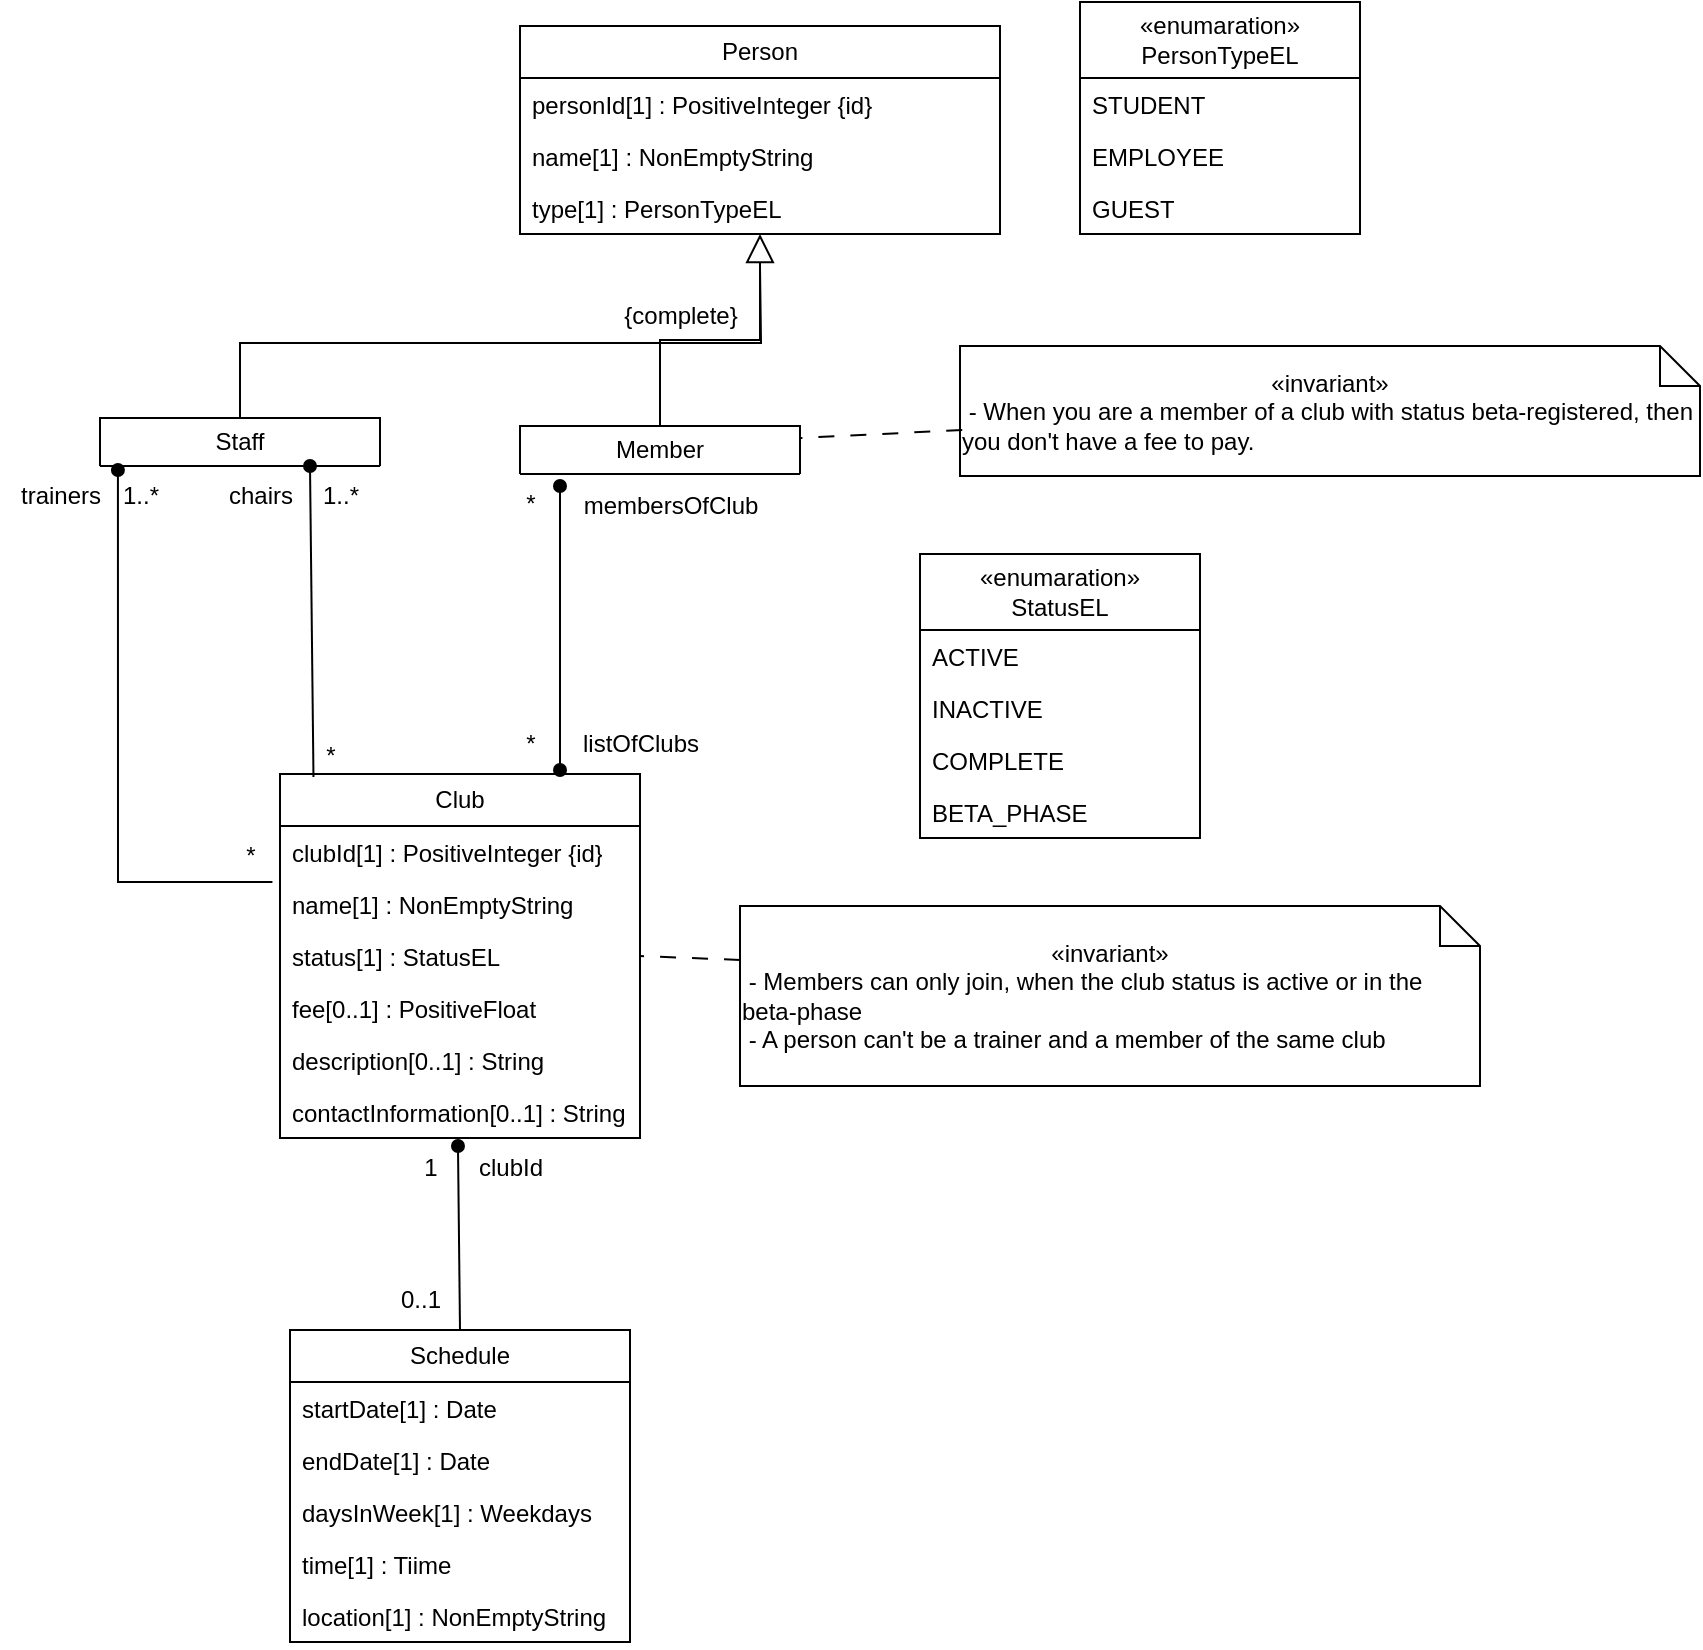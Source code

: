 <mxfile version="21.3.8" type="device">
  <diagram name="Seite-1" id="PuUvwu1YvjgNKgVuXKM4">
    <mxGraphModel dx="2261" dy="1933" grid="1" gridSize="10" guides="1" tooltips="1" connect="1" arrows="1" fold="1" page="1" pageScale="1" pageWidth="827" pageHeight="1169" math="0" shadow="0">
      <root>
        <mxCell id="0" />
        <mxCell id="1" parent="0" />
        <mxCell id="EMkJ6KNOxDelHF8I2zOZ-5" value="" style="edgeStyle=orthogonalEdgeStyle;rounded=0;orthogonalLoop=1;jettySize=auto;html=1;endArrow=block;endFill=0;endSize=12;exitX=0.5;exitY=0;exitDx=0;exitDy=0;" parent="1" source="9dghq6FsNL-RzNGUjoit-1" target="EMkJ6KNOxDelHF8I2zOZ-1" edge="1">
          <mxGeometry relative="1" as="geometry" />
        </mxCell>
        <mxCell id="9dghq6FsNL-RzNGUjoit-1" value="Member" style="swimlane;fontStyle=0;childLayout=stackLayout;horizontal=1;startSize=26;fillColor=none;horizontalStack=0;resizeParent=1;resizeParentMax=0;resizeLast=0;collapsible=1;marginBottom=0;whiteSpace=wrap;html=1;" parent="1" vertex="1">
          <mxGeometry x="100" y="50" width="140" height="24" as="geometry" />
        </mxCell>
        <mxCell id="9dghq6FsNL-RzNGUjoit-5" value="Club" style="swimlane;fontStyle=0;childLayout=stackLayout;horizontal=1;startSize=26;fillColor=none;horizontalStack=0;resizeParent=1;resizeParentMax=0;resizeLast=0;collapsible=1;marginBottom=0;whiteSpace=wrap;html=1;" parent="1" vertex="1">
          <mxGeometry x="-20" y="224" width="180" height="182" as="geometry" />
        </mxCell>
        <mxCell id="9dghq6FsNL-RzNGUjoit-6" value="clubId[1] : PositiveInteger {id}" style="text;strokeColor=none;fillColor=none;align=left;verticalAlign=top;spacingLeft=4;spacingRight=4;overflow=hidden;rotatable=0;points=[[0,0.5],[1,0.5]];portConstraint=eastwest;whiteSpace=wrap;html=1;" parent="9dghq6FsNL-RzNGUjoit-5" vertex="1">
          <mxGeometry y="26" width="180" height="26" as="geometry" />
        </mxCell>
        <mxCell id="9dghq6FsNL-RzNGUjoit-7" value="name[1] : NonEmptyString" style="text;strokeColor=none;fillColor=none;align=left;verticalAlign=top;spacingLeft=4;spacingRight=4;overflow=hidden;rotatable=0;points=[[0,0.5],[1,0.5]];portConstraint=eastwest;whiteSpace=wrap;html=1;" parent="9dghq6FsNL-RzNGUjoit-5" vertex="1">
          <mxGeometry y="52" width="180" height="26" as="geometry" />
        </mxCell>
        <mxCell id="9dghq6FsNL-RzNGUjoit-8" value="status[1] : StatusEL" style="text;strokeColor=none;fillColor=none;align=left;verticalAlign=top;spacingLeft=4;spacingRight=4;overflow=hidden;rotatable=0;points=[[0,0.5],[1,0.5]];portConstraint=eastwest;whiteSpace=wrap;html=1;" parent="9dghq6FsNL-RzNGUjoit-5" vertex="1">
          <mxGeometry y="78" width="180" height="26" as="geometry" />
        </mxCell>
        <mxCell id="9dghq6FsNL-RzNGUjoit-19" value="fee[0..1] : PositiveFloat" style="text;strokeColor=none;fillColor=none;align=left;verticalAlign=top;spacingLeft=4;spacingRight=4;overflow=hidden;rotatable=0;points=[[0,0.5],[1,0.5]];portConstraint=eastwest;whiteSpace=wrap;html=1;" parent="9dghq6FsNL-RzNGUjoit-5" vertex="1">
          <mxGeometry y="104" width="180" height="26" as="geometry" />
        </mxCell>
        <mxCell id="PX0jKkkUrreEK9_YHUqZ-5" value="description[0..1] : String" style="text;strokeColor=none;fillColor=none;align=left;verticalAlign=top;spacingLeft=4;spacingRight=4;overflow=hidden;rotatable=0;points=[[0,0.5],[1,0.5]];portConstraint=eastwest;whiteSpace=wrap;html=1;" vertex="1" parent="9dghq6FsNL-RzNGUjoit-5">
          <mxGeometry y="130" width="180" height="26" as="geometry" />
        </mxCell>
        <mxCell id="PX0jKkkUrreEK9_YHUqZ-7" value="contactInformation[0..1] : String" style="text;strokeColor=none;fillColor=none;align=left;verticalAlign=top;spacingLeft=4;spacingRight=4;overflow=hidden;rotatable=0;points=[[0,0.5],[1,0.5]];portConstraint=eastwest;whiteSpace=wrap;html=1;" vertex="1" parent="9dghq6FsNL-RzNGUjoit-5">
          <mxGeometry y="156" width="180" height="26" as="geometry" />
        </mxCell>
        <mxCell id="9dghq6FsNL-RzNGUjoit-9" value="Schedule" style="swimlane;fontStyle=0;childLayout=stackLayout;horizontal=1;startSize=26;fillColor=none;horizontalStack=0;resizeParent=1;resizeParentMax=0;resizeLast=0;collapsible=1;marginBottom=0;whiteSpace=wrap;html=1;" parent="1" vertex="1">
          <mxGeometry x="-15" y="502" width="170" height="156" as="geometry" />
        </mxCell>
        <mxCell id="PX0jKkkUrreEK9_YHUqZ-8" value="startDate[1] : Date" style="text;strokeColor=none;fillColor=none;align=left;verticalAlign=top;spacingLeft=4;spacingRight=4;overflow=hidden;rotatable=0;points=[[0,0.5],[1,0.5]];portConstraint=eastwest;whiteSpace=wrap;html=1;" vertex="1" parent="9dghq6FsNL-RzNGUjoit-9">
          <mxGeometry y="26" width="170" height="26" as="geometry" />
        </mxCell>
        <mxCell id="PX0jKkkUrreEK9_YHUqZ-9" value="endDate[1] : Date" style="text;strokeColor=none;fillColor=none;align=left;verticalAlign=top;spacingLeft=4;spacingRight=4;overflow=hidden;rotatable=0;points=[[0,0.5],[1,0.5]];portConstraint=eastwest;whiteSpace=wrap;html=1;" vertex="1" parent="9dghq6FsNL-RzNGUjoit-9">
          <mxGeometry y="52" width="170" height="26" as="geometry" />
        </mxCell>
        <mxCell id="9dghq6FsNL-RzNGUjoit-11" value="daysInWeek[1] :&amp;nbsp;Weekdays" style="text;strokeColor=none;fillColor=none;align=left;verticalAlign=top;spacingLeft=4;spacingRight=4;overflow=hidden;rotatable=0;points=[[0,0.5],[1,0.5]];portConstraint=eastwest;whiteSpace=wrap;html=1;" parent="9dghq6FsNL-RzNGUjoit-9" vertex="1">
          <mxGeometry y="78" width="170" height="26" as="geometry" />
        </mxCell>
        <mxCell id="9dghq6FsNL-RzNGUjoit-12" value="time[1] : Tiime" style="text;strokeColor=none;fillColor=none;align=left;verticalAlign=top;spacingLeft=4;spacingRight=4;overflow=hidden;rotatable=0;points=[[0,0.5],[1,0.5]];portConstraint=eastwest;whiteSpace=wrap;html=1;" parent="9dghq6FsNL-RzNGUjoit-9" vertex="1">
          <mxGeometry y="104" width="170" height="26" as="geometry" />
        </mxCell>
        <mxCell id="9dghq6FsNL-RzNGUjoit-33" value="location[1] : NonEmptyString" style="text;strokeColor=none;fillColor=none;align=left;verticalAlign=top;spacingLeft=4;spacingRight=4;overflow=hidden;rotatable=0;points=[[0,0.5],[1,0.5]];portConstraint=eastwest;whiteSpace=wrap;html=1;" parent="9dghq6FsNL-RzNGUjoit-9" vertex="1">
          <mxGeometry y="130" width="170" height="26" as="geometry" />
        </mxCell>
        <mxCell id="9dghq6FsNL-RzNGUjoit-17" value="" style="endArrow=none;html=1;rounded=0;endFill=0;startArrow=oval;startFill=1;exitX=0.75;exitY=1;exitDx=0;exitDy=0;entryX=0.093;entryY=0.008;entryDx=0;entryDy=0;entryPerimeter=0;" parent="1" source="EMkJ6KNOxDelHF8I2zOZ-6" target="9dghq6FsNL-RzNGUjoit-5" edge="1">
          <mxGeometry relative="1" as="geometry">
            <mxPoint x="-11" y="74" as="sourcePoint" />
            <mxPoint x="-30" y="200" as="targetPoint" />
          </mxGeometry>
        </mxCell>
        <mxCell id="9dghq6FsNL-RzNGUjoit-18" value="listOfClubs" style="text;html=1;align=center;verticalAlign=middle;resizable=0;points=[];autosize=1;strokeColor=none;fillColor=none;" parent="1" vertex="1">
          <mxGeometry x="120" y="194" width="80" height="30" as="geometry" />
        </mxCell>
        <mxCell id="9dghq6FsNL-RzNGUjoit-21" value="*" style="text;html=1;align=center;verticalAlign=middle;resizable=0;points=[];autosize=1;strokeColor=none;fillColor=none;" parent="1" vertex="1">
          <mxGeometry x="90" y="74" width="30" height="30" as="geometry" />
        </mxCell>
        <mxCell id="9dghq6FsNL-RzNGUjoit-22" value="*" style="text;html=1;align=center;verticalAlign=middle;resizable=0;points=[];autosize=1;strokeColor=none;fillColor=none;" parent="1" vertex="1">
          <mxGeometry x="90" y="194" width="30" height="30" as="geometry" />
        </mxCell>
        <mxCell id="9dghq6FsNL-RzNGUjoit-23" value="" style="endArrow=oval;html=1;rounded=0;entryX=1;entryY=0;entryDx=0;entryDy=0;startArrow=oval;startFill=1;endFill=1;" parent="1" edge="1">
          <mxGeometry relative="1" as="geometry">
            <mxPoint x="120" y="80" as="sourcePoint" />
            <mxPoint x="120" y="222" as="targetPoint" />
          </mxGeometry>
        </mxCell>
        <mxCell id="9dghq6FsNL-RzNGUjoit-24" value="trainers" style="text;html=1;align=center;verticalAlign=middle;resizable=0;points=[];autosize=1;strokeColor=none;fillColor=none;" parent="1" vertex="1">
          <mxGeometry x="-160" y="70" width="60" height="30" as="geometry" />
        </mxCell>
        <mxCell id="9dghq6FsNL-RzNGUjoit-25" value="1..*" style="text;html=1;align=center;verticalAlign=middle;resizable=0;points=[];autosize=1;strokeColor=none;fillColor=none;" parent="1" vertex="1">
          <mxGeometry x="-10" y="70" width="40" height="30" as="geometry" />
        </mxCell>
        <mxCell id="9dghq6FsNL-RzNGUjoit-26" value="*" style="text;html=1;align=center;verticalAlign=middle;resizable=0;points=[];autosize=1;strokeColor=none;fillColor=none;" parent="1" vertex="1">
          <mxGeometry x="-10" y="200" width="30" height="30" as="geometry" />
        </mxCell>
        <mxCell id="9dghq6FsNL-RzNGUjoit-27" value="membersOfClub" style="text;html=1;align=center;verticalAlign=middle;resizable=0;points=[];autosize=1;strokeColor=none;fillColor=none;" parent="1" vertex="1">
          <mxGeometry x="120" y="75" width="110" height="30" as="geometry" />
        </mxCell>
        <mxCell id="9dghq6FsNL-RzNGUjoit-29" style="rounded=0;orthogonalLoop=1;jettySize=auto;html=1;exitX=0.5;exitY=0;exitDx=0;exitDy=0;endArrow=oval;endFill=1;entryX=0.347;entryY=1.154;entryDx=0;entryDy=0;entryPerimeter=0;" parent="1" source="9dghq6FsNL-RzNGUjoit-9" edge="1">
          <mxGeometry relative="1" as="geometry">
            <mxPoint x="68.99" y="410.004" as="targetPoint" />
          </mxGeometry>
        </mxCell>
        <mxCell id="9dghq6FsNL-RzNGUjoit-30" value="0..1" style="text;html=1;align=center;verticalAlign=middle;resizable=0;points=[];autosize=1;strokeColor=none;fillColor=none;" parent="1" vertex="1">
          <mxGeometry x="30" y="472" width="40" height="30" as="geometry" />
        </mxCell>
        <mxCell id="9dghq6FsNL-RzNGUjoit-31" value="1" style="text;html=1;align=center;verticalAlign=middle;resizable=0;points=[];autosize=1;strokeColor=none;fillColor=none;" parent="1" vertex="1">
          <mxGeometry x="40" y="406" width="30" height="30" as="geometry" />
        </mxCell>
        <mxCell id="9dghq6FsNL-RzNGUjoit-32" value="clubId" style="text;html=1;align=center;verticalAlign=middle;resizable=0;points=[];autosize=1;strokeColor=none;fillColor=none;" parent="1" vertex="1">
          <mxGeometry x="65" y="406" width="60" height="30" as="geometry" />
        </mxCell>
        <mxCell id="e8esufQxgk4ulArJOHBm-1" value="&lt;div style=&quot;&quot;&gt;&lt;div&gt;«invariant»&lt;/div&gt;&lt;div style=&quot;text-align: left;&quot;&gt;&lt;span style=&quot;background-color: initial;&quot;&gt;&amp;nbsp;- Members can only join, when the club status is active or in the beta-phase&lt;/span&gt;&lt;/div&gt;&lt;div style=&quot;text-align: left;&quot;&gt;&amp;nbsp;- A person can&#39;t be a trainer and a member of the same club&lt;/div&gt;&lt;/div&gt;" style="shape=note;size=20;whiteSpace=wrap;html=1;" parent="1" vertex="1">
          <mxGeometry x="210" y="290" width="370" height="90" as="geometry" />
        </mxCell>
        <mxCell id="e8esufQxgk4ulArJOHBm-3" style="rounded=0;orthogonalLoop=1;jettySize=auto;html=1;exitX=0;exitY=0.3;exitDx=0;exitDy=0;endArrow=none;endFill=0;exitPerimeter=0;entryX=1;entryY=0.5;entryDx=0;entryDy=0;dashed=1;dashPattern=8 8;" parent="1" source="e8esufQxgk4ulArJOHBm-1" target="9dghq6FsNL-RzNGUjoit-8" edge="1">
          <mxGeometry relative="1" as="geometry">
            <mxPoint x="480" y="335" as="sourcePoint" />
            <mxPoint x="650" y="260" as="targetPoint" />
          </mxGeometry>
        </mxCell>
        <mxCell id="e8esufQxgk4ulArJOHBm-4" value="&lt;div style=&quot;&quot;&gt;&lt;div&gt;«invariant»&lt;/div&gt;&lt;div style=&quot;text-align: left;&quot;&gt;&lt;span style=&quot;background-color: initial;&quot;&gt;&amp;nbsp;-&amp;nbsp;&lt;/span&gt;&lt;span style=&quot;background-color: initial;&quot;&gt;When you are a member of a club with status beta-registered, then you don&#39;t have a fee to pay.&lt;/span&gt;&lt;/div&gt;&lt;/div&gt;" style="shape=note;size=20;whiteSpace=wrap;html=1;" parent="1" vertex="1">
          <mxGeometry x="320" y="10" width="370" height="65" as="geometry" />
        </mxCell>
        <mxCell id="e8esufQxgk4ulArJOHBm-5" style="rounded=0;orthogonalLoop=1;jettySize=auto;html=1;exitX=0.003;exitY=0.646;exitDx=0;exitDy=0;endArrow=none;endFill=0;exitPerimeter=0;entryX=1;entryY=0.25;entryDx=0;entryDy=0;dashed=1;dashPattern=8 8;" parent="1" source="e8esufQxgk4ulArJOHBm-4" target="9dghq6FsNL-RzNGUjoit-1" edge="1">
          <mxGeometry relative="1" as="geometry">
            <mxPoint x="18" y="468" as="sourcePoint" />
            <mxPoint x="164.96" y="100.002" as="targetPoint" />
          </mxGeometry>
        </mxCell>
        <mxCell id="e8esufQxgk4ulArJOHBm-8" value="" style="endArrow=none;html=1;entryX=-0.021;entryY=0.077;entryDx=0;entryDy=0;startArrow=oval;startFill=1;entryPerimeter=0;jumpStyle=none;rounded=0;edgeStyle=orthogonalEdgeStyle;exitX=0.064;exitY=1.083;exitDx=0;exitDy=0;exitPerimeter=0;" parent="1" source="EMkJ6KNOxDelHF8I2zOZ-6" target="9dghq6FsNL-RzNGUjoit-7" edge="1">
          <mxGeometry relative="1" as="geometry">
            <mxPoint x="-100" y="100" as="sourcePoint" />
            <mxPoint x="490" y="260" as="targetPoint" />
          </mxGeometry>
        </mxCell>
        <mxCell id="e8esufQxgk4ulArJOHBm-9" value="chairs" style="text;html=1;align=center;verticalAlign=middle;resizable=0;points=[];autosize=1;strokeColor=none;fillColor=none;" parent="1" vertex="1">
          <mxGeometry x="-60" y="70" width="60" height="30" as="geometry" />
        </mxCell>
        <mxCell id="e8esufQxgk4ulArJOHBm-10" value="1..*" style="text;html=1;align=center;verticalAlign=middle;resizable=0;points=[];autosize=1;strokeColor=none;fillColor=none;" parent="1" vertex="1">
          <mxGeometry x="-110" y="70" width="40" height="30" as="geometry" />
        </mxCell>
        <mxCell id="e8esufQxgk4ulArJOHBm-11" value="*" style="text;html=1;align=center;verticalAlign=middle;resizable=0;points=[];autosize=1;strokeColor=none;fillColor=none;" parent="1" vertex="1">
          <mxGeometry x="-50" y="250" width="30" height="30" as="geometry" />
        </mxCell>
        <mxCell id="EMkJ6KNOxDelHF8I2zOZ-1" value="Person" style="swimlane;fontStyle=0;childLayout=stackLayout;horizontal=1;startSize=26;fillColor=none;horizontalStack=0;resizeParent=1;resizeParentMax=0;resizeLast=0;collapsible=1;marginBottom=0;whiteSpace=wrap;html=1;" parent="1" vertex="1">
          <mxGeometry x="100" y="-150" width="240" height="104" as="geometry" />
        </mxCell>
        <mxCell id="EMkJ6KNOxDelHF8I2zOZ-2" value="personId[1] : PositiveInteger {id}" style="text;strokeColor=none;fillColor=none;align=left;verticalAlign=top;spacingLeft=4;spacingRight=4;overflow=hidden;rotatable=0;points=[[0,0.5],[1,0.5]];portConstraint=eastwest;whiteSpace=wrap;html=1;" parent="EMkJ6KNOxDelHF8I2zOZ-1" vertex="1">
          <mxGeometry y="26" width="240" height="26" as="geometry" />
        </mxCell>
        <mxCell id="EMkJ6KNOxDelHF8I2zOZ-3" value="name[1] : NonEmptyString" style="text;strokeColor=none;fillColor=none;align=left;verticalAlign=top;spacingLeft=4;spacingRight=4;overflow=hidden;rotatable=0;points=[[0,0.5],[1,0.5]];portConstraint=eastwest;whiteSpace=wrap;html=1;" parent="EMkJ6KNOxDelHF8I2zOZ-1" vertex="1">
          <mxGeometry y="52" width="240" height="26" as="geometry" />
        </mxCell>
        <mxCell id="EMkJ6KNOxDelHF8I2zOZ-4" value="type[1] : PersonTypeEL" style="text;strokeColor=none;fillColor=none;align=left;verticalAlign=top;spacingLeft=4;spacingRight=4;overflow=hidden;rotatable=0;points=[[0,0.5],[1,0.5]];portConstraint=eastwest;whiteSpace=wrap;html=1;" parent="EMkJ6KNOxDelHF8I2zOZ-1" vertex="1">
          <mxGeometry y="78" width="240" height="26" as="geometry" />
        </mxCell>
        <mxCell id="EMkJ6KNOxDelHF8I2zOZ-10" style="edgeStyle=orthogonalEdgeStyle;rounded=0;orthogonalLoop=1;jettySize=auto;html=1;exitX=0.5;exitY=0;exitDx=0;exitDy=0;endArrow=none;endFill=0;" parent="1" source="EMkJ6KNOxDelHF8I2zOZ-6" edge="1">
          <mxGeometry relative="1" as="geometry">
            <mxPoint x="220" y="-30" as="targetPoint" />
          </mxGeometry>
        </mxCell>
        <mxCell id="EMkJ6KNOxDelHF8I2zOZ-6" value="Staff" style="swimlane;fontStyle=0;childLayout=stackLayout;horizontal=1;startSize=26;fillColor=none;horizontalStack=0;resizeParent=1;resizeParentMax=0;resizeLast=0;collapsible=1;marginBottom=0;whiteSpace=wrap;html=1;" parent="1" vertex="1">
          <mxGeometry x="-110" y="46" width="140" height="24" as="geometry" />
        </mxCell>
        <mxCell id="EMkJ6KNOxDelHF8I2zOZ-14" value="{complete}" style="text;html=1;align=center;verticalAlign=middle;resizable=0;points=[];autosize=1;strokeColor=none;fillColor=none;" parent="1" vertex="1">
          <mxGeometry x="140" y="-20" width="80" height="30" as="geometry" />
        </mxCell>
        <mxCell id="EMkJ6KNOxDelHF8I2zOZ-16" value="&lt;div&gt;«enumaration»&lt;/div&gt;&lt;div&gt;PersonTypeEL&lt;/div&gt;" style="swimlane;fontStyle=0;childLayout=stackLayout;horizontal=1;startSize=38;fillColor=none;horizontalStack=0;resizeParent=1;resizeParentMax=0;resizeLast=0;collapsible=1;marginBottom=0;whiteSpace=wrap;html=1;" parent="1" vertex="1">
          <mxGeometry x="380" y="-162" width="140" height="116" as="geometry" />
        </mxCell>
        <mxCell id="EMkJ6KNOxDelHF8I2zOZ-17" value="STUDENT" style="text;strokeColor=none;fillColor=none;align=left;verticalAlign=top;spacingLeft=4;spacingRight=4;overflow=hidden;rotatable=0;points=[[0,0.5],[1,0.5]];portConstraint=eastwest;whiteSpace=wrap;html=1;" parent="EMkJ6KNOxDelHF8I2zOZ-16" vertex="1">
          <mxGeometry y="38" width="140" height="26" as="geometry" />
        </mxCell>
        <mxCell id="EMkJ6KNOxDelHF8I2zOZ-18" value="EMPLOYEE" style="text;strokeColor=none;fillColor=none;align=left;verticalAlign=top;spacingLeft=4;spacingRight=4;overflow=hidden;rotatable=0;points=[[0,0.5],[1,0.5]];portConstraint=eastwest;whiteSpace=wrap;html=1;" parent="EMkJ6KNOxDelHF8I2zOZ-16" vertex="1">
          <mxGeometry y="64" width="140" height="26" as="geometry" />
        </mxCell>
        <mxCell id="EMkJ6KNOxDelHF8I2zOZ-19" value="GUEST" style="text;strokeColor=none;fillColor=none;align=left;verticalAlign=top;spacingLeft=4;spacingRight=4;overflow=hidden;rotatable=0;points=[[0,0.5],[1,0.5]];portConstraint=eastwest;whiteSpace=wrap;html=1;" parent="EMkJ6KNOxDelHF8I2zOZ-16" vertex="1">
          <mxGeometry y="90" width="140" height="26" as="geometry" />
        </mxCell>
        <mxCell id="PX0jKkkUrreEK9_YHUqZ-1" value="&lt;div&gt;«enumaration»&lt;/div&gt;&lt;div&gt;StatusEL&lt;/div&gt;" style="swimlane;fontStyle=0;childLayout=stackLayout;horizontal=1;startSize=38;fillColor=none;horizontalStack=0;resizeParent=1;resizeParentMax=0;resizeLast=0;collapsible=1;marginBottom=0;whiteSpace=wrap;html=1;" vertex="1" parent="1">
          <mxGeometry x="300" y="114" width="140" height="142" as="geometry" />
        </mxCell>
        <mxCell id="PX0jKkkUrreEK9_YHUqZ-2" value="ACTIVE" style="text;strokeColor=none;fillColor=none;align=left;verticalAlign=top;spacingLeft=4;spacingRight=4;overflow=hidden;rotatable=0;points=[[0,0.5],[1,0.5]];portConstraint=eastwest;whiteSpace=wrap;html=1;" vertex="1" parent="PX0jKkkUrreEK9_YHUqZ-1">
          <mxGeometry y="38" width="140" height="26" as="geometry" />
        </mxCell>
        <mxCell id="PX0jKkkUrreEK9_YHUqZ-3" value="INACTIVE" style="text;strokeColor=none;fillColor=none;align=left;verticalAlign=top;spacingLeft=4;spacingRight=4;overflow=hidden;rotatable=0;points=[[0,0.5],[1,0.5]];portConstraint=eastwest;whiteSpace=wrap;html=1;" vertex="1" parent="PX0jKkkUrreEK9_YHUqZ-1">
          <mxGeometry y="64" width="140" height="26" as="geometry" />
        </mxCell>
        <mxCell id="PX0jKkkUrreEK9_YHUqZ-4" value="COMPLETE" style="text;strokeColor=none;fillColor=none;align=left;verticalAlign=top;spacingLeft=4;spacingRight=4;overflow=hidden;rotatable=0;points=[[0,0.5],[1,0.5]];portConstraint=eastwest;whiteSpace=wrap;html=1;" vertex="1" parent="PX0jKkkUrreEK9_YHUqZ-1">
          <mxGeometry y="90" width="140" height="26" as="geometry" />
        </mxCell>
        <mxCell id="PX0jKkkUrreEK9_YHUqZ-6" value="BETA_PHASE" style="text;strokeColor=none;fillColor=none;align=left;verticalAlign=top;spacingLeft=4;spacingRight=4;overflow=hidden;rotatable=0;points=[[0,0.5],[1,0.5]];portConstraint=eastwest;whiteSpace=wrap;html=1;" vertex="1" parent="PX0jKkkUrreEK9_YHUqZ-1">
          <mxGeometry y="116" width="140" height="26" as="geometry" />
        </mxCell>
      </root>
    </mxGraphModel>
  </diagram>
</mxfile>
